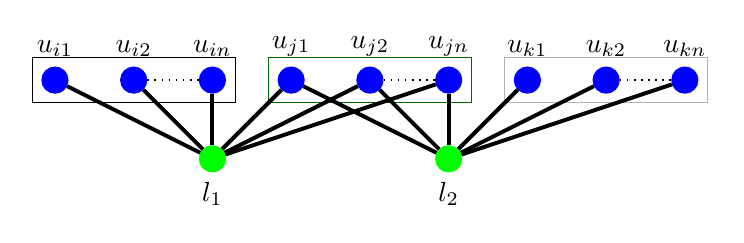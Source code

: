  \begin{tikzpicture}
	\node[shape=circle,draw=blue,fill=blue,label=above:$u_{i1}$] (ui1) {};
	\node[shape=circle,draw=blue,fill=blue,label=above:$u_{i2}$] (ui2) [right of=ui1] {};
	\node[shape=circle,draw=blue,fill=blue,label=above:$u_{in}$] (uin) [right of=ui2] {};
	\node[shape=circle,draw=blue,fill=blue,label=above:$u_{j1}$] (uj1) [right of=uin] {};
	\node[shape=circle,draw=blue,fill=blue,label=above:$u_{j2}$] (uj2) [right of=uj1] {};
	\node[shape=circle,draw=blue,fill=blue,label=above:$u_{jn}$] (ujn) [right of=uj2] {};
	\node[shape=circle,draw=blue,fill=blue,label=above:$u_{k1}$] (uk1) [right of=ujn] {};
	\node[shape=circle,draw=blue,fill=blue,label=above:$u_{k2}$] (uk2) [right of=uk1] {};
	\node[shape=circle,draw=blue,fill=blue,label=above:$u_{kn}$] (ukn) [right of=uk2] {};
	\node[shape=circle,draw=green,fill=green,label=below:$l_1$] (l1) [below of=uin] {};
	\node[shape=circle,draw=green,fill=green,label=below:$l_2$] (l2) [below of=ujn] {};
	\node[draw=black,fit=(ui1) (ui2) (uin)] {};
	\node[draw=black!60!green,fit=(uj1) (uj2) (ujn)] {};
	\node[draw=black!30,fit=(uk1) (uk2) (ukn)] {};
	\draw (ui1) [line width=0.5mm] -- (l1);
	\draw (ui2) [line width=0.5mm] -- (l1);
	\draw (uin) [line width=0.5mm] -- (l1);
	\draw (ui2) [dotted,line width=0.2mm] -- (uin);
	\draw (uj1) [line width=0.5mm] -- (l1);
	\draw (uj2) [line width=0.5mm] -- (l1);
	\draw (ujn) [line width=0.5mm] -- (l1);
	\draw (uj1) [line width=0.5mm] -- (l2);
	\draw (uj2) [line width=0.5mm] -- (l2);
	\draw (ujn) [line width=0.5mm] -- (l2);
	\draw (uj2) [dotted,line width=0.2mm] -- (ujn);
	\draw (uk1) [line width=0.5mm] -- (l2);
	\draw (uk2) [line width=0.5mm] -- (l2);
	\draw (ukn) [line width=0.5mm] -- (l2);
	\draw (uk2) [dotted,line width=0.2mm] -- (ukn);
\end{tikzpicture}

 